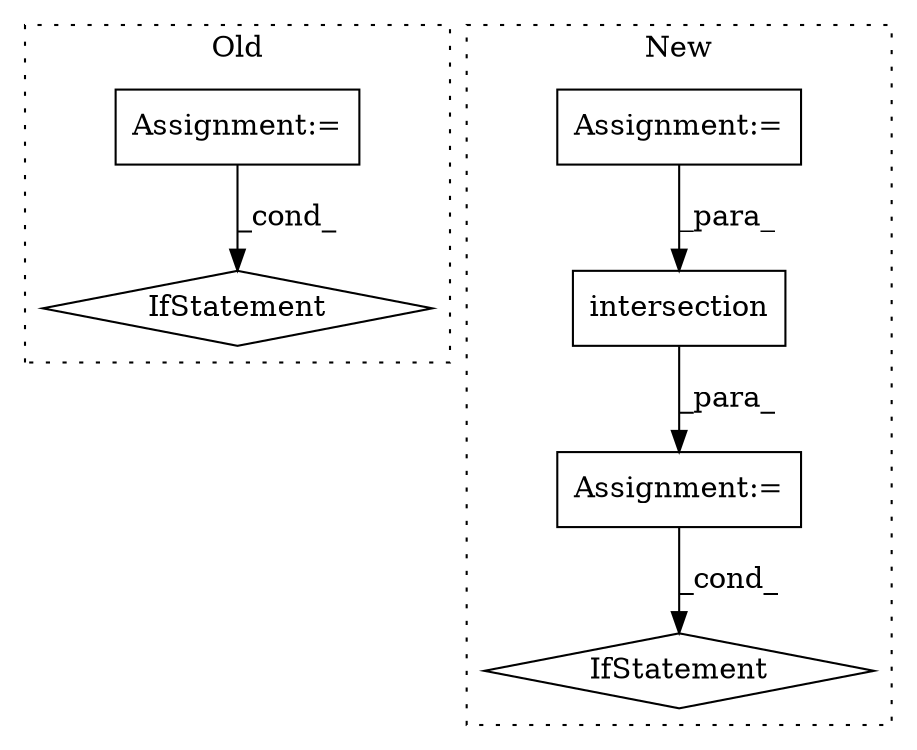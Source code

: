 digraph G {
subgraph cluster0 {
1 [label="IfStatement" a="25" s="38992,39008" l="4,2" shape="diamond"];
5 [label="Assignment:=" a="7" s="38804" l="1" shape="box"];
label = "Old";
style="dotted";
}
subgraph cluster1 {
2 [label="intersection" a="32" s="5078,5104" l="13,1" shape="box"];
3 [label="Assignment:=" a="7" s="5072" l="1" shape="box"];
4 [label="IfStatement" a="25" s="5159,5200" l="4,2" shape="diamond"];
6 [label="Assignment:=" a="7" s="4929" l="1" shape="box"];
label = "New";
style="dotted";
}
2 -> 3 [label="_para_"];
3 -> 4 [label="_cond_"];
5 -> 1 [label="_cond_"];
6 -> 2 [label="_para_"];
}